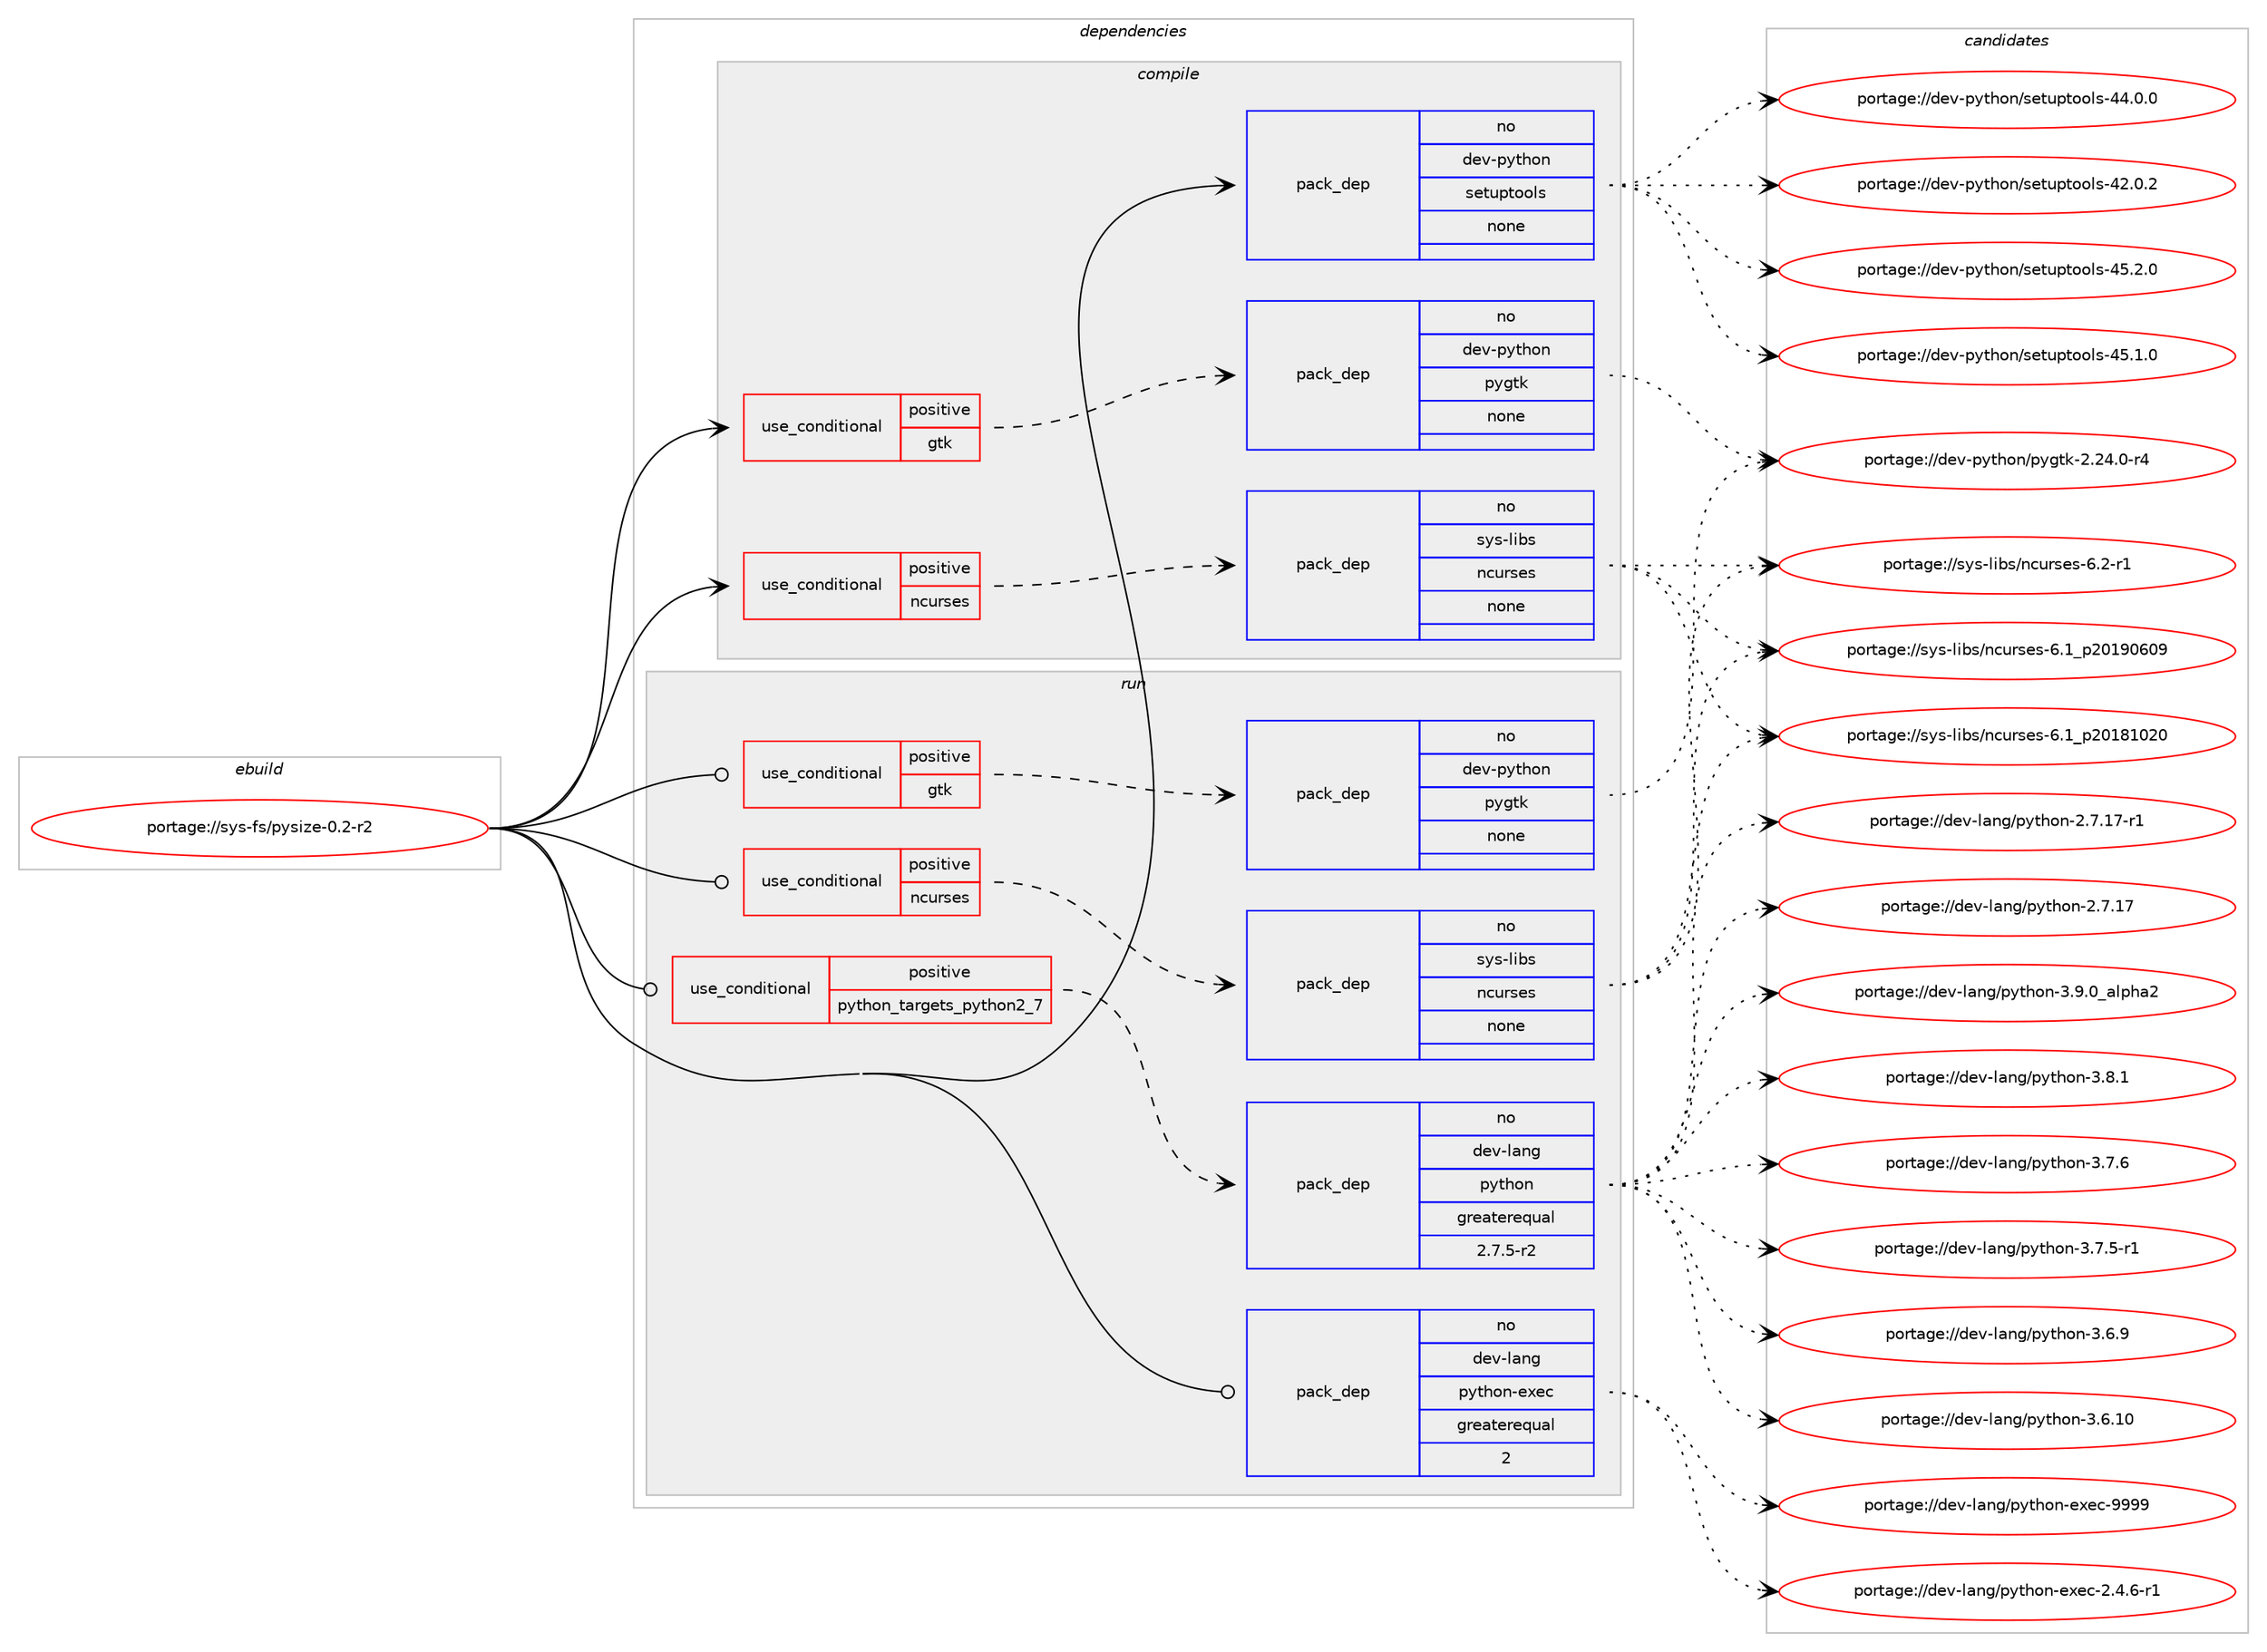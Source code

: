 digraph prolog {

# *************
# Graph options
# *************

newrank=true;
concentrate=true;
compound=true;
graph [rankdir=LR,fontname=Helvetica,fontsize=10,ranksep=1.5];#, ranksep=2.5, nodesep=0.2];
edge  [arrowhead=vee];
node  [fontname=Helvetica,fontsize=10];

# **********
# The ebuild
# **********

subgraph cluster_leftcol {
color=gray;
rank=same;
label=<<i>ebuild</i>>;
id [label="portage://sys-fs/pysize-0.2-r2", color=red, width=4, href="../sys-fs/pysize-0.2-r2.svg"];
}

# ****************
# The dependencies
# ****************

subgraph cluster_midcol {
color=gray;
label=<<i>dependencies</i>>;
subgraph cluster_compile {
fillcolor="#eeeeee";
style=filled;
label=<<i>compile</i>>;
subgraph cond9313 {
dependency47767 [label=<<TABLE BORDER="0" CELLBORDER="1" CELLSPACING="0" CELLPADDING="4"><TR><TD ROWSPAN="3" CELLPADDING="10">use_conditional</TD></TR><TR><TD>positive</TD></TR><TR><TD>gtk</TD></TR></TABLE>>, shape=none, color=red];
subgraph pack37412 {
dependency47768 [label=<<TABLE BORDER="0" CELLBORDER="1" CELLSPACING="0" CELLPADDING="4" WIDTH="220"><TR><TD ROWSPAN="6" CELLPADDING="30">pack_dep</TD></TR><TR><TD WIDTH="110">no</TD></TR><TR><TD>dev-python</TD></TR><TR><TD>pygtk</TD></TR><TR><TD>none</TD></TR><TR><TD></TD></TR></TABLE>>, shape=none, color=blue];
}
dependency47767:e -> dependency47768:w [weight=20,style="dashed",arrowhead="vee"];
}
id:e -> dependency47767:w [weight=20,style="solid",arrowhead="vee"];
subgraph cond9314 {
dependency47769 [label=<<TABLE BORDER="0" CELLBORDER="1" CELLSPACING="0" CELLPADDING="4"><TR><TD ROWSPAN="3" CELLPADDING="10">use_conditional</TD></TR><TR><TD>positive</TD></TR><TR><TD>ncurses</TD></TR></TABLE>>, shape=none, color=red];
subgraph pack37413 {
dependency47770 [label=<<TABLE BORDER="0" CELLBORDER="1" CELLSPACING="0" CELLPADDING="4" WIDTH="220"><TR><TD ROWSPAN="6" CELLPADDING="30">pack_dep</TD></TR><TR><TD WIDTH="110">no</TD></TR><TR><TD>sys-libs</TD></TR><TR><TD>ncurses</TD></TR><TR><TD>none</TD></TR><TR><TD></TD></TR></TABLE>>, shape=none, color=blue];
}
dependency47769:e -> dependency47770:w [weight=20,style="dashed",arrowhead="vee"];
}
id:e -> dependency47769:w [weight=20,style="solid",arrowhead="vee"];
subgraph pack37414 {
dependency47771 [label=<<TABLE BORDER="0" CELLBORDER="1" CELLSPACING="0" CELLPADDING="4" WIDTH="220"><TR><TD ROWSPAN="6" CELLPADDING="30">pack_dep</TD></TR><TR><TD WIDTH="110">no</TD></TR><TR><TD>dev-python</TD></TR><TR><TD>setuptools</TD></TR><TR><TD>none</TD></TR><TR><TD></TD></TR></TABLE>>, shape=none, color=blue];
}
id:e -> dependency47771:w [weight=20,style="solid",arrowhead="vee"];
}
subgraph cluster_compileandrun {
fillcolor="#eeeeee";
style=filled;
label=<<i>compile and run</i>>;
}
subgraph cluster_run {
fillcolor="#eeeeee";
style=filled;
label=<<i>run</i>>;
subgraph cond9315 {
dependency47772 [label=<<TABLE BORDER="0" CELLBORDER="1" CELLSPACING="0" CELLPADDING="4"><TR><TD ROWSPAN="3" CELLPADDING="10">use_conditional</TD></TR><TR><TD>positive</TD></TR><TR><TD>gtk</TD></TR></TABLE>>, shape=none, color=red];
subgraph pack37415 {
dependency47773 [label=<<TABLE BORDER="0" CELLBORDER="1" CELLSPACING="0" CELLPADDING="4" WIDTH="220"><TR><TD ROWSPAN="6" CELLPADDING="30">pack_dep</TD></TR><TR><TD WIDTH="110">no</TD></TR><TR><TD>dev-python</TD></TR><TR><TD>pygtk</TD></TR><TR><TD>none</TD></TR><TR><TD></TD></TR></TABLE>>, shape=none, color=blue];
}
dependency47772:e -> dependency47773:w [weight=20,style="dashed",arrowhead="vee"];
}
id:e -> dependency47772:w [weight=20,style="solid",arrowhead="odot"];
subgraph cond9316 {
dependency47774 [label=<<TABLE BORDER="0" CELLBORDER="1" CELLSPACING="0" CELLPADDING="4"><TR><TD ROWSPAN="3" CELLPADDING="10">use_conditional</TD></TR><TR><TD>positive</TD></TR><TR><TD>ncurses</TD></TR></TABLE>>, shape=none, color=red];
subgraph pack37416 {
dependency47775 [label=<<TABLE BORDER="0" CELLBORDER="1" CELLSPACING="0" CELLPADDING="4" WIDTH="220"><TR><TD ROWSPAN="6" CELLPADDING="30">pack_dep</TD></TR><TR><TD WIDTH="110">no</TD></TR><TR><TD>sys-libs</TD></TR><TR><TD>ncurses</TD></TR><TR><TD>none</TD></TR><TR><TD></TD></TR></TABLE>>, shape=none, color=blue];
}
dependency47774:e -> dependency47775:w [weight=20,style="dashed",arrowhead="vee"];
}
id:e -> dependency47774:w [weight=20,style="solid",arrowhead="odot"];
subgraph cond9317 {
dependency47776 [label=<<TABLE BORDER="0" CELLBORDER="1" CELLSPACING="0" CELLPADDING="4"><TR><TD ROWSPAN="3" CELLPADDING="10">use_conditional</TD></TR><TR><TD>positive</TD></TR><TR><TD>python_targets_python2_7</TD></TR></TABLE>>, shape=none, color=red];
subgraph pack37417 {
dependency47777 [label=<<TABLE BORDER="0" CELLBORDER="1" CELLSPACING="0" CELLPADDING="4" WIDTH="220"><TR><TD ROWSPAN="6" CELLPADDING="30">pack_dep</TD></TR><TR><TD WIDTH="110">no</TD></TR><TR><TD>dev-lang</TD></TR><TR><TD>python</TD></TR><TR><TD>greaterequal</TD></TR><TR><TD>2.7.5-r2</TD></TR></TABLE>>, shape=none, color=blue];
}
dependency47776:e -> dependency47777:w [weight=20,style="dashed",arrowhead="vee"];
}
id:e -> dependency47776:w [weight=20,style="solid",arrowhead="odot"];
subgraph pack37418 {
dependency47778 [label=<<TABLE BORDER="0" CELLBORDER="1" CELLSPACING="0" CELLPADDING="4" WIDTH="220"><TR><TD ROWSPAN="6" CELLPADDING="30">pack_dep</TD></TR><TR><TD WIDTH="110">no</TD></TR><TR><TD>dev-lang</TD></TR><TR><TD>python-exec</TD></TR><TR><TD>greaterequal</TD></TR><TR><TD>2</TD></TR></TABLE>>, shape=none, color=blue];
}
id:e -> dependency47778:w [weight=20,style="solid",arrowhead="odot"];
}
}

# **************
# The candidates
# **************

subgraph cluster_choices {
rank=same;
color=gray;
label=<<i>candidates</i>>;

subgraph choice37412 {
color=black;
nodesep=1;
choice1001011184511212111610411111047112121103116107455046505246484511452 [label="portage://dev-python/pygtk-2.24.0-r4", color=red, width=4,href="../dev-python/pygtk-2.24.0-r4.svg"];
dependency47768:e -> choice1001011184511212111610411111047112121103116107455046505246484511452:w [style=dotted,weight="100"];
}
subgraph choice37413 {
color=black;
nodesep=1;
choice11512111545108105981154711099117114115101115455446504511449 [label="portage://sys-libs/ncurses-6.2-r1", color=red, width=4,href="../sys-libs/ncurses-6.2-r1.svg"];
choice1151211154510810598115471109911711411510111545544649951125048495748544857 [label="portage://sys-libs/ncurses-6.1_p20190609", color=red, width=4,href="../sys-libs/ncurses-6.1_p20190609.svg"];
choice1151211154510810598115471109911711411510111545544649951125048495649485048 [label="portage://sys-libs/ncurses-6.1_p20181020", color=red, width=4,href="../sys-libs/ncurses-6.1_p20181020.svg"];
dependency47770:e -> choice11512111545108105981154711099117114115101115455446504511449:w [style=dotted,weight="100"];
dependency47770:e -> choice1151211154510810598115471109911711411510111545544649951125048495748544857:w [style=dotted,weight="100"];
dependency47770:e -> choice1151211154510810598115471109911711411510111545544649951125048495649485048:w [style=dotted,weight="100"];
}
subgraph choice37414 {
color=black;
nodesep=1;
choice100101118451121211161041111104711510111611711211611111110811545525346504648 [label="portage://dev-python/setuptools-45.2.0", color=red, width=4,href="../dev-python/setuptools-45.2.0.svg"];
choice100101118451121211161041111104711510111611711211611111110811545525346494648 [label="portage://dev-python/setuptools-45.1.0", color=red, width=4,href="../dev-python/setuptools-45.1.0.svg"];
choice100101118451121211161041111104711510111611711211611111110811545525246484648 [label="portage://dev-python/setuptools-44.0.0", color=red, width=4,href="../dev-python/setuptools-44.0.0.svg"];
choice100101118451121211161041111104711510111611711211611111110811545525046484650 [label="portage://dev-python/setuptools-42.0.2", color=red, width=4,href="../dev-python/setuptools-42.0.2.svg"];
dependency47771:e -> choice100101118451121211161041111104711510111611711211611111110811545525346504648:w [style=dotted,weight="100"];
dependency47771:e -> choice100101118451121211161041111104711510111611711211611111110811545525346494648:w [style=dotted,weight="100"];
dependency47771:e -> choice100101118451121211161041111104711510111611711211611111110811545525246484648:w [style=dotted,weight="100"];
dependency47771:e -> choice100101118451121211161041111104711510111611711211611111110811545525046484650:w [style=dotted,weight="100"];
}
subgraph choice37415 {
color=black;
nodesep=1;
choice1001011184511212111610411111047112121103116107455046505246484511452 [label="portage://dev-python/pygtk-2.24.0-r4", color=red, width=4,href="../dev-python/pygtk-2.24.0-r4.svg"];
dependency47773:e -> choice1001011184511212111610411111047112121103116107455046505246484511452:w [style=dotted,weight="100"];
}
subgraph choice37416 {
color=black;
nodesep=1;
choice11512111545108105981154711099117114115101115455446504511449 [label="portage://sys-libs/ncurses-6.2-r1", color=red, width=4,href="../sys-libs/ncurses-6.2-r1.svg"];
choice1151211154510810598115471109911711411510111545544649951125048495748544857 [label="portage://sys-libs/ncurses-6.1_p20190609", color=red, width=4,href="../sys-libs/ncurses-6.1_p20190609.svg"];
choice1151211154510810598115471109911711411510111545544649951125048495649485048 [label="portage://sys-libs/ncurses-6.1_p20181020", color=red, width=4,href="../sys-libs/ncurses-6.1_p20181020.svg"];
dependency47775:e -> choice11512111545108105981154711099117114115101115455446504511449:w [style=dotted,weight="100"];
dependency47775:e -> choice1151211154510810598115471109911711411510111545544649951125048495748544857:w [style=dotted,weight="100"];
dependency47775:e -> choice1151211154510810598115471109911711411510111545544649951125048495649485048:w [style=dotted,weight="100"];
}
subgraph choice37417 {
color=black;
nodesep=1;
choice10010111845108971101034711212111610411111045514657464895971081121049750 [label="portage://dev-lang/python-3.9.0_alpha2", color=red, width=4,href="../dev-lang/python-3.9.0_alpha2.svg"];
choice100101118451089711010347112121116104111110455146564649 [label="portage://dev-lang/python-3.8.1", color=red, width=4,href="../dev-lang/python-3.8.1.svg"];
choice100101118451089711010347112121116104111110455146554654 [label="portage://dev-lang/python-3.7.6", color=red, width=4,href="../dev-lang/python-3.7.6.svg"];
choice1001011184510897110103471121211161041111104551465546534511449 [label="portage://dev-lang/python-3.7.5-r1", color=red, width=4,href="../dev-lang/python-3.7.5-r1.svg"];
choice100101118451089711010347112121116104111110455146544657 [label="portage://dev-lang/python-3.6.9", color=red, width=4,href="../dev-lang/python-3.6.9.svg"];
choice10010111845108971101034711212111610411111045514654464948 [label="portage://dev-lang/python-3.6.10", color=red, width=4,href="../dev-lang/python-3.6.10.svg"];
choice100101118451089711010347112121116104111110455046554649554511449 [label="portage://dev-lang/python-2.7.17-r1", color=red, width=4,href="../dev-lang/python-2.7.17-r1.svg"];
choice10010111845108971101034711212111610411111045504655464955 [label="portage://dev-lang/python-2.7.17", color=red, width=4,href="../dev-lang/python-2.7.17.svg"];
dependency47777:e -> choice10010111845108971101034711212111610411111045514657464895971081121049750:w [style=dotted,weight="100"];
dependency47777:e -> choice100101118451089711010347112121116104111110455146564649:w [style=dotted,weight="100"];
dependency47777:e -> choice100101118451089711010347112121116104111110455146554654:w [style=dotted,weight="100"];
dependency47777:e -> choice1001011184510897110103471121211161041111104551465546534511449:w [style=dotted,weight="100"];
dependency47777:e -> choice100101118451089711010347112121116104111110455146544657:w [style=dotted,weight="100"];
dependency47777:e -> choice10010111845108971101034711212111610411111045514654464948:w [style=dotted,weight="100"];
dependency47777:e -> choice100101118451089711010347112121116104111110455046554649554511449:w [style=dotted,weight="100"];
dependency47777:e -> choice10010111845108971101034711212111610411111045504655464955:w [style=dotted,weight="100"];
}
subgraph choice37418 {
color=black;
nodesep=1;
choice10010111845108971101034711212111610411111045101120101994557575757 [label="portage://dev-lang/python-exec-9999", color=red, width=4,href="../dev-lang/python-exec-9999.svg"];
choice10010111845108971101034711212111610411111045101120101994550465246544511449 [label="portage://dev-lang/python-exec-2.4.6-r1", color=red, width=4,href="../dev-lang/python-exec-2.4.6-r1.svg"];
dependency47778:e -> choice10010111845108971101034711212111610411111045101120101994557575757:w [style=dotted,weight="100"];
dependency47778:e -> choice10010111845108971101034711212111610411111045101120101994550465246544511449:w [style=dotted,weight="100"];
}
}

}
